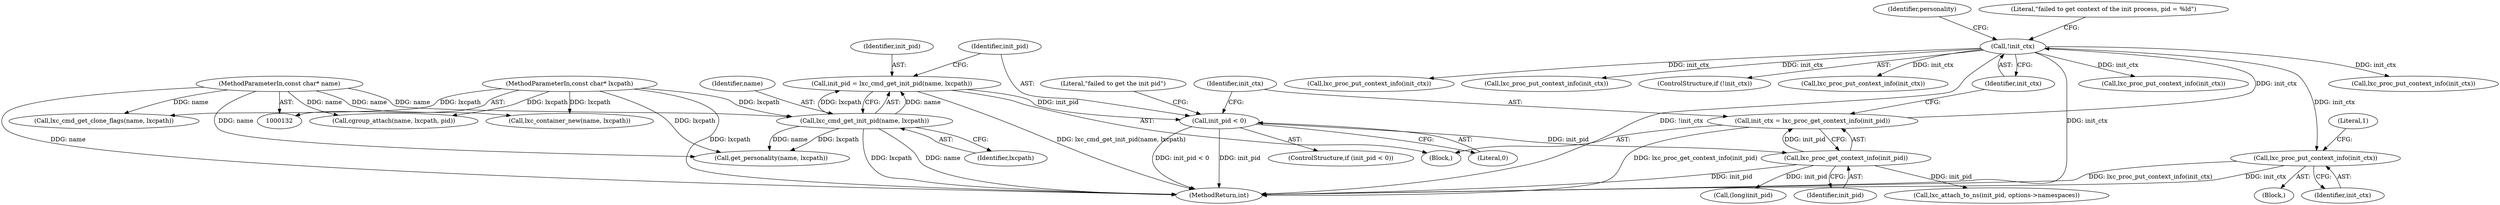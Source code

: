 digraph "0_lxc_81f466d05f2a89cb4f122ef7f593ff3f279b165c_1@pointer" {
"1000203" [label="(Call,lxc_proc_put_context_info(init_ctx))"];
"1000178" [label="(Call,!init_ctx)"];
"1000173" [label="(Call,init_ctx = lxc_proc_get_context_info(init_pid))"];
"1000175" [label="(Call,lxc_proc_get_context_info(init_pid))"];
"1000164" [label="(Call,init_pid < 0)"];
"1000158" [label="(Call,init_pid = lxc_cmd_get_init_pid(name, lxcpath))"];
"1000160" [label="(Call,lxc_cmd_get_init_pid(name, lxcpath))"];
"1000133" [label="(MethodParameterIn,const char* name)"];
"1000134" [label="(MethodParameterIn,const char* lxcpath)"];
"1000183" [label="(Call,(long)init_pid)"];
"1000635" [label="(Call,lxc_proc_put_context_info(init_ctx))"];
"1000173" [label="(Call,init_ctx = lxc_proc_get_context_info(init_pid))"];
"1000179" [label="(Identifier,init_ctx)"];
"1000169" [label="(Literal,\"failed to get the init pid\")"];
"1000159" [label="(Identifier,init_pid)"];
"1000301" [label="(Call,lxc_proc_put_context_info(init_ctx))"];
"1000203" [label="(Call,lxc_proc_put_context_info(init_ctx))"];
"1000175" [label="(Call,lxc_proc_get_context_info(init_pid))"];
"1000191" [label="(Call,get_personality(name, lxcpath))"];
"1000174" [label="(Identifier,init_ctx)"];
"1000163" [label="(ControlStructure,if (init_pid < 0))"];
"1000162" [label="(Identifier,lxcpath)"];
"1000190" [label="(Identifier,personality)"];
"1000318" [label="(Call,lxc_proc_put_context_info(init_ctx))"];
"1000160" [label="(Call,lxc_cmd_get_init_pid(name, lxcpath))"];
"1000176" [label="(Identifier,init_pid)"];
"1000165" [label="(Identifier,init_pid)"];
"1000166" [label="(Literal,0)"];
"1000134" [label="(MethodParameterIn,const char* lxcpath)"];
"1000217" [label="(Call,lxc_container_new(name, lxcpath))"];
"1000158" [label="(Call,init_pid = lxc_cmd_get_init_pid(name, lxcpath))"];
"1000200" [label="(Block,)"];
"1000177" [label="(ControlStructure,if (!init_ctx))"];
"1000278" [label="(Call,lxc_proc_put_context_info(init_ctx))"];
"1000791" [label="(MethodReturn,int)"];
"1000139" [label="(Block,)"];
"1000133" [label="(MethodParameterIn,const char* name)"];
"1000605" [label="(Call,lxc_proc_put_context_info(init_ctx))"];
"1000164" [label="(Call,init_pid < 0)"];
"1000178" [label="(Call,!init_ctx)"];
"1000693" [label="(Call,lxc_attach_to_ns(init_pid, options->namespaces))"];
"1000350" [label="(Call,cgroup_attach(name, lxcpath, pid))"];
"1000161" [label="(Identifier,name)"];
"1000263" [label="(Call,lxc_cmd_get_clone_flags(name, lxcpath))"];
"1000207" [label="(Literal,1)"];
"1000204" [label="(Identifier,init_ctx)"];
"1000182" [label="(Literal,\"failed to get context of the init process, pid = %ld\")"];
"1000203" -> "1000200"  [label="AST: "];
"1000203" -> "1000204"  [label="CFG: "];
"1000204" -> "1000203"  [label="AST: "];
"1000207" -> "1000203"  [label="CFG: "];
"1000203" -> "1000791"  [label="DDG: lxc_proc_put_context_info(init_ctx)"];
"1000203" -> "1000791"  [label="DDG: init_ctx"];
"1000178" -> "1000203"  [label="DDG: init_ctx"];
"1000178" -> "1000177"  [label="AST: "];
"1000178" -> "1000179"  [label="CFG: "];
"1000179" -> "1000178"  [label="AST: "];
"1000182" -> "1000178"  [label="CFG: "];
"1000190" -> "1000178"  [label="CFG: "];
"1000178" -> "1000791"  [label="DDG: !init_ctx"];
"1000178" -> "1000791"  [label="DDG: init_ctx"];
"1000173" -> "1000178"  [label="DDG: init_ctx"];
"1000178" -> "1000278"  [label="DDG: init_ctx"];
"1000178" -> "1000301"  [label="DDG: init_ctx"];
"1000178" -> "1000318"  [label="DDG: init_ctx"];
"1000178" -> "1000605"  [label="DDG: init_ctx"];
"1000178" -> "1000635"  [label="DDG: init_ctx"];
"1000173" -> "1000139"  [label="AST: "];
"1000173" -> "1000175"  [label="CFG: "];
"1000174" -> "1000173"  [label="AST: "];
"1000175" -> "1000173"  [label="AST: "];
"1000179" -> "1000173"  [label="CFG: "];
"1000173" -> "1000791"  [label="DDG: lxc_proc_get_context_info(init_pid)"];
"1000175" -> "1000173"  [label="DDG: init_pid"];
"1000175" -> "1000176"  [label="CFG: "];
"1000176" -> "1000175"  [label="AST: "];
"1000175" -> "1000791"  [label="DDG: init_pid"];
"1000164" -> "1000175"  [label="DDG: init_pid"];
"1000175" -> "1000183"  [label="DDG: init_pid"];
"1000175" -> "1000693"  [label="DDG: init_pid"];
"1000164" -> "1000163"  [label="AST: "];
"1000164" -> "1000166"  [label="CFG: "];
"1000165" -> "1000164"  [label="AST: "];
"1000166" -> "1000164"  [label="AST: "];
"1000169" -> "1000164"  [label="CFG: "];
"1000174" -> "1000164"  [label="CFG: "];
"1000164" -> "1000791"  [label="DDG: init_pid < 0"];
"1000164" -> "1000791"  [label="DDG: init_pid"];
"1000158" -> "1000164"  [label="DDG: init_pid"];
"1000158" -> "1000139"  [label="AST: "];
"1000158" -> "1000160"  [label="CFG: "];
"1000159" -> "1000158"  [label="AST: "];
"1000160" -> "1000158"  [label="AST: "];
"1000165" -> "1000158"  [label="CFG: "];
"1000158" -> "1000791"  [label="DDG: lxc_cmd_get_init_pid(name, lxcpath)"];
"1000160" -> "1000158"  [label="DDG: name"];
"1000160" -> "1000158"  [label="DDG: lxcpath"];
"1000160" -> "1000162"  [label="CFG: "];
"1000161" -> "1000160"  [label="AST: "];
"1000162" -> "1000160"  [label="AST: "];
"1000160" -> "1000791"  [label="DDG: lxcpath"];
"1000160" -> "1000791"  [label="DDG: name"];
"1000133" -> "1000160"  [label="DDG: name"];
"1000134" -> "1000160"  [label="DDG: lxcpath"];
"1000160" -> "1000191"  [label="DDG: name"];
"1000160" -> "1000191"  [label="DDG: lxcpath"];
"1000133" -> "1000132"  [label="AST: "];
"1000133" -> "1000791"  [label="DDG: name"];
"1000133" -> "1000191"  [label="DDG: name"];
"1000133" -> "1000217"  [label="DDG: name"];
"1000133" -> "1000263"  [label="DDG: name"];
"1000133" -> "1000350"  [label="DDG: name"];
"1000134" -> "1000132"  [label="AST: "];
"1000134" -> "1000791"  [label="DDG: lxcpath"];
"1000134" -> "1000191"  [label="DDG: lxcpath"];
"1000134" -> "1000217"  [label="DDG: lxcpath"];
"1000134" -> "1000263"  [label="DDG: lxcpath"];
"1000134" -> "1000350"  [label="DDG: lxcpath"];
}

